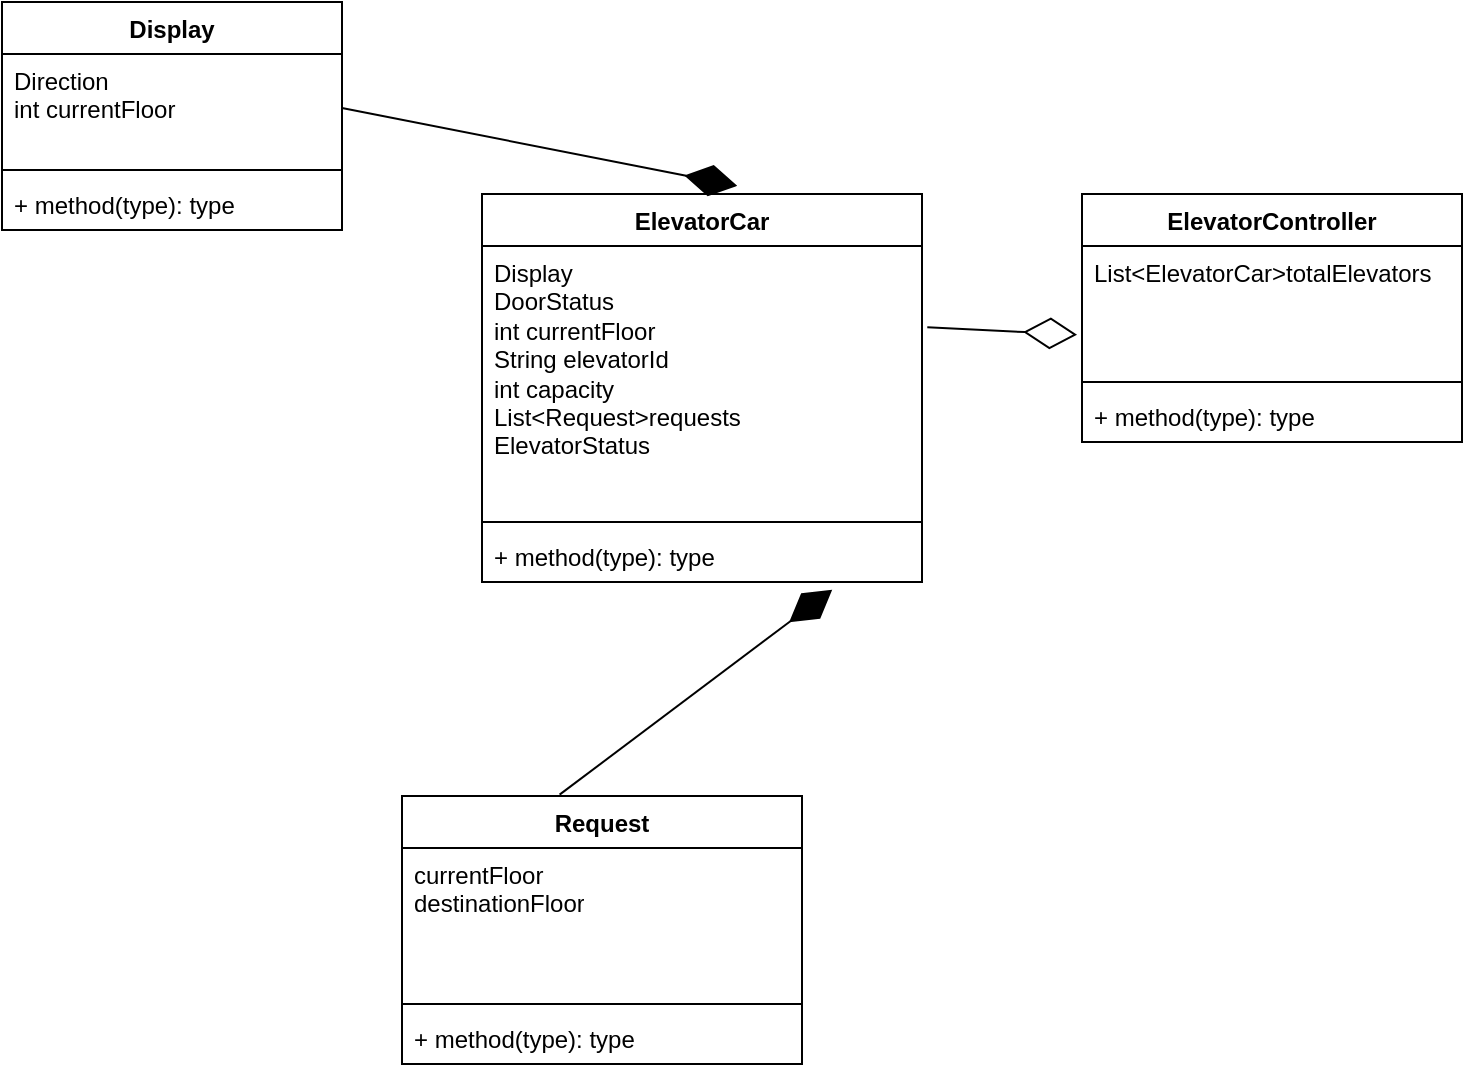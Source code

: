 <mxfile version="24.6.4" type="device">
  <diagram name="Page-1" id="uiBalL3YlmkWxTxFj9HK">
    <mxGraphModel dx="1283" dy="994" grid="1" gridSize="10" guides="1" tooltips="1" connect="1" arrows="1" fold="1" page="1" pageScale="1" pageWidth="827" pageHeight="1169" math="0" shadow="0">
      <root>
        <mxCell id="0" />
        <mxCell id="1" parent="0" />
        <mxCell id="HLYOVlhUwjl0wc4oE5Ak-1" value="ElevatorCar" style="swimlane;fontStyle=1;align=center;verticalAlign=top;childLayout=stackLayout;horizontal=1;startSize=26;horizontalStack=0;resizeParent=1;resizeParentMax=0;resizeLast=0;collapsible=1;marginBottom=0;whiteSpace=wrap;html=1;" vertex="1" parent="1">
          <mxGeometry x="310" y="150" width="220" height="194" as="geometry" />
        </mxCell>
        <mxCell id="HLYOVlhUwjl0wc4oE5Ak-2" value="&lt;div&gt;Display&lt;/div&gt;&lt;div&gt;DoorStatus&lt;/div&gt;&lt;div&gt;int currentFloor&lt;/div&gt;&lt;div&gt;String elevatorId&lt;/div&gt;&lt;div&gt;int capacity&lt;/div&gt;&lt;div&gt;List&amp;lt;Request&amp;gt;requests&lt;/div&gt;&lt;div&gt;ElevatorStatus&lt;/div&gt;" style="text;strokeColor=none;fillColor=none;align=left;verticalAlign=top;spacingLeft=4;spacingRight=4;overflow=hidden;rotatable=0;points=[[0,0.5],[1,0.5]];portConstraint=eastwest;whiteSpace=wrap;html=1;" vertex="1" parent="HLYOVlhUwjl0wc4oE5Ak-1">
          <mxGeometry y="26" width="220" height="134" as="geometry" />
        </mxCell>
        <mxCell id="HLYOVlhUwjl0wc4oE5Ak-3" value="" style="line;strokeWidth=1;fillColor=none;align=left;verticalAlign=middle;spacingTop=-1;spacingLeft=3;spacingRight=3;rotatable=0;labelPosition=right;points=[];portConstraint=eastwest;strokeColor=inherit;" vertex="1" parent="HLYOVlhUwjl0wc4oE5Ak-1">
          <mxGeometry y="160" width="220" height="8" as="geometry" />
        </mxCell>
        <mxCell id="HLYOVlhUwjl0wc4oE5Ak-4" value="+ method(type): type" style="text;strokeColor=none;fillColor=none;align=left;verticalAlign=top;spacingLeft=4;spacingRight=4;overflow=hidden;rotatable=0;points=[[0,0.5],[1,0.5]];portConstraint=eastwest;whiteSpace=wrap;html=1;" vertex="1" parent="HLYOVlhUwjl0wc4oE5Ak-1">
          <mxGeometry y="168" width="220" height="26" as="geometry" />
        </mxCell>
        <mxCell id="HLYOVlhUwjl0wc4oE5Ak-9" value="ElevatorController" style="swimlane;fontStyle=1;align=center;verticalAlign=top;childLayout=stackLayout;horizontal=1;startSize=26;horizontalStack=0;resizeParent=1;resizeParentMax=0;resizeLast=0;collapsible=1;marginBottom=0;whiteSpace=wrap;html=1;" vertex="1" parent="1">
          <mxGeometry x="610" y="150" width="190" height="124" as="geometry" />
        </mxCell>
        <mxCell id="HLYOVlhUwjl0wc4oE5Ak-10" value="List&amp;lt;ElevatorCar&amp;gt;totalElevators" style="text;strokeColor=none;fillColor=none;align=left;verticalAlign=top;spacingLeft=4;spacingRight=4;overflow=hidden;rotatable=0;points=[[0,0.5],[1,0.5]];portConstraint=eastwest;whiteSpace=wrap;html=1;" vertex="1" parent="HLYOVlhUwjl0wc4oE5Ak-9">
          <mxGeometry y="26" width="190" height="64" as="geometry" />
        </mxCell>
        <mxCell id="HLYOVlhUwjl0wc4oE5Ak-11" value="" style="line;strokeWidth=1;fillColor=none;align=left;verticalAlign=middle;spacingTop=-1;spacingLeft=3;spacingRight=3;rotatable=0;labelPosition=right;points=[];portConstraint=eastwest;strokeColor=inherit;" vertex="1" parent="HLYOVlhUwjl0wc4oE5Ak-9">
          <mxGeometry y="90" width="190" height="8" as="geometry" />
        </mxCell>
        <mxCell id="HLYOVlhUwjl0wc4oE5Ak-12" value="+ method(type): type" style="text;strokeColor=none;fillColor=none;align=left;verticalAlign=top;spacingLeft=4;spacingRight=4;overflow=hidden;rotatable=0;points=[[0,0.5],[1,0.5]];portConstraint=eastwest;whiteSpace=wrap;html=1;" vertex="1" parent="HLYOVlhUwjl0wc4oE5Ak-9">
          <mxGeometry y="98" width="190" height="26" as="geometry" />
        </mxCell>
        <mxCell id="HLYOVlhUwjl0wc4oE5Ak-13" value="Request" style="swimlane;fontStyle=1;align=center;verticalAlign=top;childLayout=stackLayout;horizontal=1;startSize=26;horizontalStack=0;resizeParent=1;resizeParentMax=0;resizeLast=0;collapsible=1;marginBottom=0;whiteSpace=wrap;html=1;" vertex="1" parent="1">
          <mxGeometry x="270" y="451" width="200" height="134" as="geometry" />
        </mxCell>
        <mxCell id="HLYOVlhUwjl0wc4oE5Ak-14" value="currentFloor&lt;div&gt;destinationFloor&lt;/div&gt;&lt;div&gt;&lt;br&gt;&lt;div&gt;&lt;br&gt;&lt;/div&gt;&lt;/div&gt;" style="text;strokeColor=none;fillColor=none;align=left;verticalAlign=top;spacingLeft=4;spacingRight=4;overflow=hidden;rotatable=0;points=[[0,0.5],[1,0.5]];portConstraint=eastwest;whiteSpace=wrap;html=1;" vertex="1" parent="HLYOVlhUwjl0wc4oE5Ak-13">
          <mxGeometry y="26" width="200" height="74" as="geometry" />
        </mxCell>
        <mxCell id="HLYOVlhUwjl0wc4oE5Ak-15" value="" style="line;strokeWidth=1;fillColor=none;align=left;verticalAlign=middle;spacingTop=-1;spacingLeft=3;spacingRight=3;rotatable=0;labelPosition=right;points=[];portConstraint=eastwest;strokeColor=inherit;" vertex="1" parent="HLYOVlhUwjl0wc4oE5Ak-13">
          <mxGeometry y="100" width="200" height="8" as="geometry" />
        </mxCell>
        <mxCell id="HLYOVlhUwjl0wc4oE5Ak-16" value="+ method(type): type" style="text;strokeColor=none;fillColor=none;align=left;verticalAlign=top;spacingLeft=4;spacingRight=4;overflow=hidden;rotatable=0;points=[[0,0.5],[1,0.5]];portConstraint=eastwest;whiteSpace=wrap;html=1;" vertex="1" parent="HLYOVlhUwjl0wc4oE5Ak-13">
          <mxGeometry y="108" width="200" height="26" as="geometry" />
        </mxCell>
        <mxCell id="HLYOVlhUwjl0wc4oE5Ak-23" value="Display" style="swimlane;fontStyle=1;align=center;verticalAlign=top;childLayout=stackLayout;horizontal=1;startSize=26;horizontalStack=0;resizeParent=1;resizeParentMax=0;resizeLast=0;collapsible=1;marginBottom=0;whiteSpace=wrap;html=1;" vertex="1" parent="1">
          <mxGeometry x="70" y="54" width="170" height="114" as="geometry" />
        </mxCell>
        <mxCell id="HLYOVlhUwjl0wc4oE5Ak-24" value="Direction&lt;div&gt;int currentFloor&lt;/div&gt;" style="text;strokeColor=none;fillColor=none;align=left;verticalAlign=top;spacingLeft=4;spacingRight=4;overflow=hidden;rotatable=0;points=[[0,0.5],[1,0.5]];portConstraint=eastwest;whiteSpace=wrap;html=1;" vertex="1" parent="HLYOVlhUwjl0wc4oE5Ak-23">
          <mxGeometry y="26" width="170" height="54" as="geometry" />
        </mxCell>
        <mxCell id="HLYOVlhUwjl0wc4oE5Ak-25" value="" style="line;strokeWidth=1;fillColor=none;align=left;verticalAlign=middle;spacingTop=-1;spacingLeft=3;spacingRight=3;rotatable=0;labelPosition=right;points=[];portConstraint=eastwest;strokeColor=inherit;" vertex="1" parent="HLYOVlhUwjl0wc4oE5Ak-23">
          <mxGeometry y="80" width="170" height="8" as="geometry" />
        </mxCell>
        <mxCell id="HLYOVlhUwjl0wc4oE5Ak-26" value="+ method(type): type" style="text;strokeColor=none;fillColor=none;align=left;verticalAlign=top;spacingLeft=4;spacingRight=4;overflow=hidden;rotatable=0;points=[[0,0.5],[1,0.5]];portConstraint=eastwest;whiteSpace=wrap;html=1;" vertex="1" parent="HLYOVlhUwjl0wc4oE5Ak-23">
          <mxGeometry y="88" width="170" height="26" as="geometry" />
        </mxCell>
        <mxCell id="HLYOVlhUwjl0wc4oE5Ak-28" value="" style="endArrow=diamondThin;endFill=1;endSize=24;html=1;rounded=0;entryX=0.58;entryY=-0.021;entryDx=0;entryDy=0;entryPerimeter=0;exitX=1;exitY=0.5;exitDx=0;exitDy=0;" edge="1" parent="1" source="HLYOVlhUwjl0wc4oE5Ak-24" target="HLYOVlhUwjl0wc4oE5Ak-1">
          <mxGeometry width="160" relative="1" as="geometry">
            <mxPoint x="340" y="390" as="sourcePoint" />
            <mxPoint x="500" y="390" as="targetPoint" />
          </mxGeometry>
        </mxCell>
        <mxCell id="HLYOVlhUwjl0wc4oE5Ak-36" value="" style="endArrow=diamondThin;endFill=1;endSize=24;html=1;rounded=0;entryX=0.796;entryY=1.149;entryDx=0;entryDy=0;entryPerimeter=0;exitX=0.394;exitY=-0.005;exitDx=0;exitDy=0;exitPerimeter=0;" edge="1" parent="1" source="HLYOVlhUwjl0wc4oE5Ak-13" target="HLYOVlhUwjl0wc4oE5Ak-4">
          <mxGeometry width="160" relative="1" as="geometry">
            <mxPoint x="350" y="400" as="sourcePoint" />
            <mxPoint x="510" y="400" as="targetPoint" />
          </mxGeometry>
        </mxCell>
        <mxCell id="HLYOVlhUwjl0wc4oE5Ak-38" value="" style="endArrow=diamondThin;endFill=0;endSize=24;html=1;rounded=0;entryX=-0.013;entryY=0.693;entryDx=0;entryDy=0;entryPerimeter=0;exitX=1.012;exitY=0.303;exitDx=0;exitDy=0;exitPerimeter=0;" edge="1" parent="1" source="HLYOVlhUwjl0wc4oE5Ak-2" target="HLYOVlhUwjl0wc4oE5Ak-10">
          <mxGeometry width="160" relative="1" as="geometry">
            <mxPoint x="350" y="400" as="sourcePoint" />
            <mxPoint x="510" y="400" as="targetPoint" />
          </mxGeometry>
        </mxCell>
      </root>
    </mxGraphModel>
  </diagram>
</mxfile>
